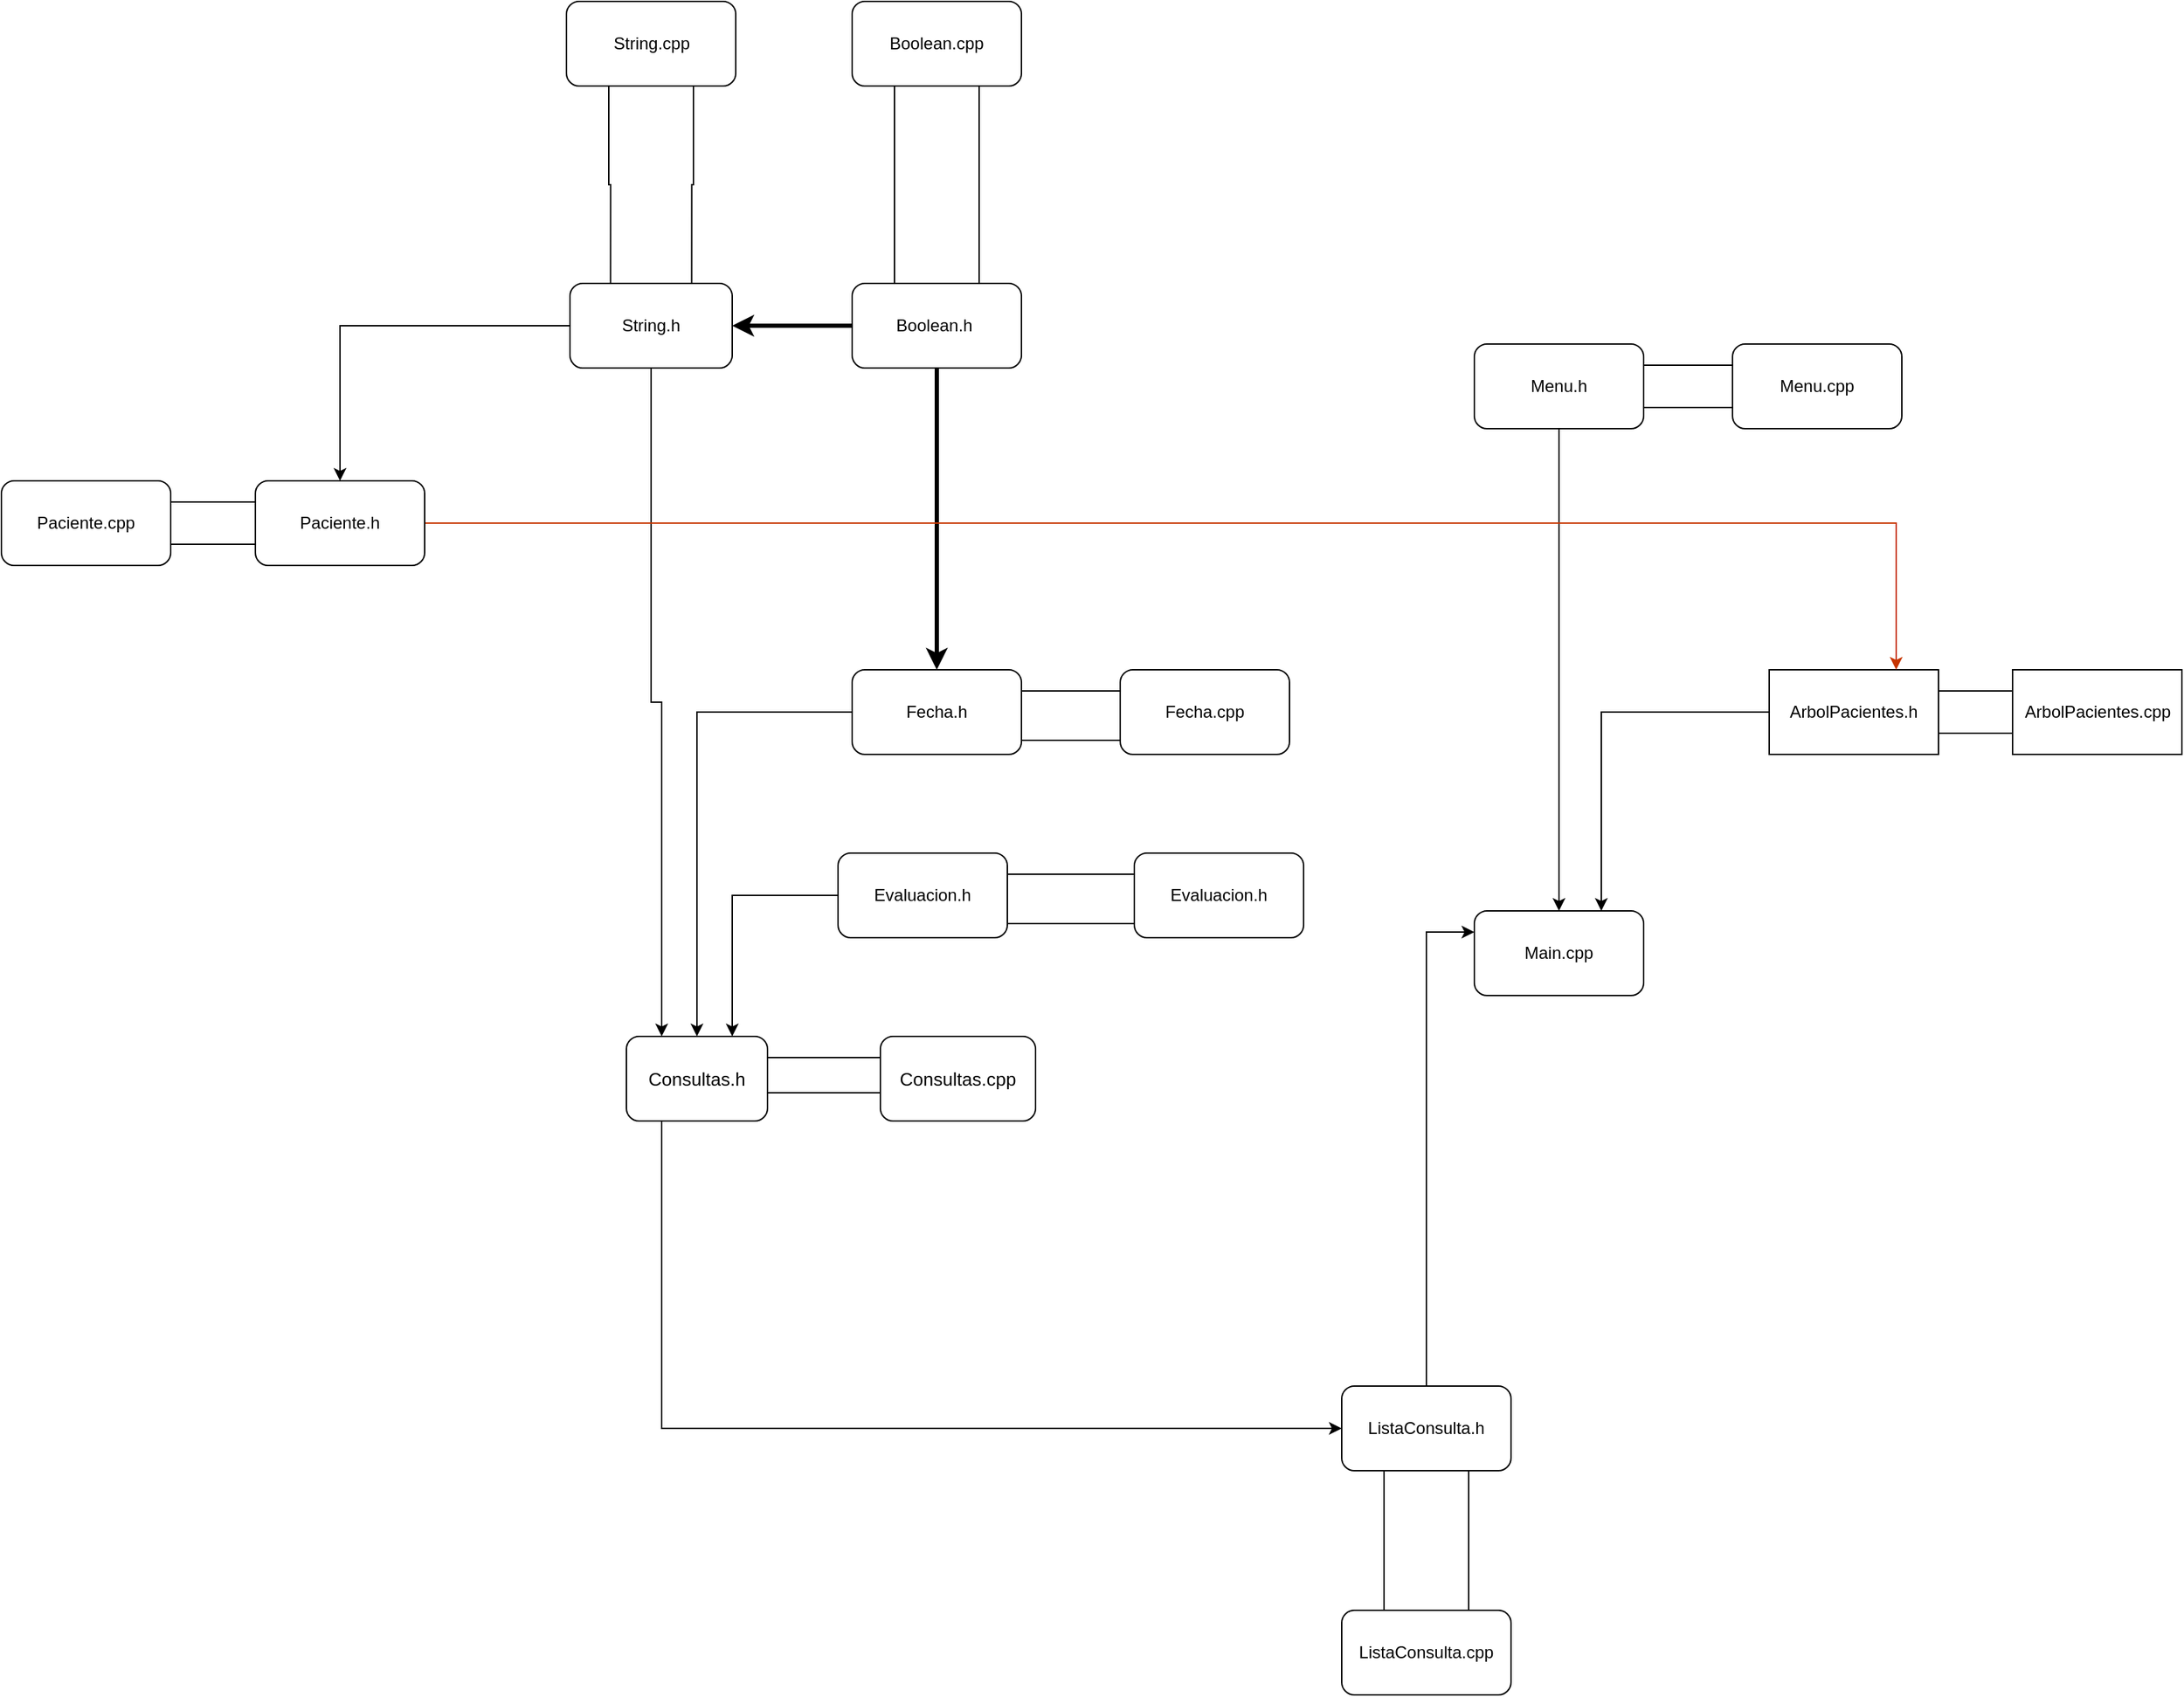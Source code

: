 <mxfile version="21.8.1" type="device">
  <diagram name="Página-1" id="cQBJPiFT9EdiWLjHy8WE">
    <mxGraphModel dx="2682" dy="1771" grid="0" gridSize="10" guides="1" tooltips="1" connect="1" arrows="1" fold="1" page="1" pageScale="1" pageWidth="1169" pageHeight="827" background="#FFFFFF" math="0" shadow="0">
      <root>
        <mxCell id="0" />
        <mxCell id="1" parent="0" />
        <mxCell id="2PiCaddSVrQBDe9usaX1-23" style="edgeStyle=orthogonalEdgeStyle;rounded=0;orthogonalLoop=1;jettySize=auto;html=1;entryX=1;entryY=0.5;entryDx=0;entryDy=0;strokeWidth=3;" parent="1" source="C7Uv9WLbkiM16HJj1obP-1" target="C7Uv9WLbkiM16HJj1obP-3" edge="1">
          <mxGeometry relative="1" as="geometry" />
        </mxCell>
        <mxCell id="2PiCaddSVrQBDe9usaX1-24" style="edgeStyle=orthogonalEdgeStyle;rounded=0;orthogonalLoop=1;jettySize=auto;html=1;entryX=0.5;entryY=0;entryDx=0;entryDy=0;strokeWidth=3;" parent="1" source="C7Uv9WLbkiM16HJj1obP-1" target="C7Uv9WLbkiM16HJj1obP-2" edge="1">
          <mxGeometry relative="1" as="geometry" />
        </mxCell>
        <mxCell id="C7Uv9WLbkiM16HJj1obP-1" value="Boolean.h&amp;nbsp;" style="rounded=1;whiteSpace=wrap;html=1;" parent="1" vertex="1">
          <mxGeometry x="220" y="166" width="120" height="60" as="geometry" />
        </mxCell>
        <mxCell id="2PiCaddSVrQBDe9usaX1-16" style="edgeStyle=orthogonalEdgeStyle;rounded=0;orthogonalLoop=1;jettySize=auto;html=1;entryX=0;entryY=0.5;entryDx=0;entryDy=0;endArrow=none;endFill=0;" parent="1" edge="1">
          <mxGeometry relative="1" as="geometry">
            <mxPoint x="340" y="490" as="sourcePoint" />
            <mxPoint x="410" y="490" as="targetPoint" />
          </mxGeometry>
        </mxCell>
        <mxCell id="2PiCaddSVrQBDe9usaX1-17" style="edgeStyle=orthogonalEdgeStyle;rounded=0;orthogonalLoop=1;jettySize=auto;html=1;exitX=1;exitY=0.25;exitDx=0;exitDy=0;entryX=0;entryY=0.25;entryDx=0;entryDy=0;endArrow=none;endFill=0;" parent="1" source="C7Uv9WLbkiM16HJj1obP-2" target="C7Uv9WLbkiM16HJj1obP-16" edge="1">
          <mxGeometry relative="1" as="geometry" />
        </mxCell>
        <mxCell id="2PiCaddSVrQBDe9usaX1-21" style="edgeStyle=orthogonalEdgeStyle;rounded=0;orthogonalLoop=1;jettySize=auto;html=1;endArrow=classic;endFill=1;entryX=0.5;entryY=0;entryDx=0;entryDy=0;" parent="1" source="C7Uv9WLbkiM16HJj1obP-2" target="C7Uv9WLbkiM16HJj1obP-4" edge="1">
          <mxGeometry relative="1" as="geometry">
            <mxPoint x="80" y="480" as="targetPoint" />
          </mxGeometry>
        </mxCell>
        <mxCell id="C7Uv9WLbkiM16HJj1obP-2" value="Fecha.h" style="rounded=1;whiteSpace=wrap;html=1;" parent="1" vertex="1">
          <mxGeometry x="220" y="440" width="120" height="60" as="geometry" />
        </mxCell>
        <mxCell id="2PiCaddSVrQBDe9usaX1-20" style="edgeStyle=orthogonalEdgeStyle;rounded=0;orthogonalLoop=1;jettySize=auto;html=1;entryX=0.25;entryY=0;entryDx=0;entryDy=0;" parent="1" source="C7Uv9WLbkiM16HJj1obP-3" target="C7Uv9WLbkiM16HJj1obP-4" edge="1">
          <mxGeometry relative="1" as="geometry" />
        </mxCell>
        <mxCell id="BSt9lJIQ6CxyQf6Xyimq-23" style="edgeStyle=orthogonalEdgeStyle;rounded=0;orthogonalLoop=1;jettySize=auto;html=1;entryX=0.5;entryY=0;entryDx=0;entryDy=0;" edge="1" parent="1" source="C7Uv9WLbkiM16HJj1obP-3" target="BSt9lJIQ6CxyQf6Xyimq-19">
          <mxGeometry relative="1" as="geometry" />
        </mxCell>
        <mxCell id="C7Uv9WLbkiM16HJj1obP-3" value="String.h" style="rounded=1;whiteSpace=wrap;html=1;" parent="1" vertex="1">
          <mxGeometry x="20" y="166" width="115" height="60" as="geometry" />
        </mxCell>
        <mxCell id="C7Uv9WLbkiM16HJj1obP-26" value="" style="edgeStyle=orthogonalEdgeStyle;rounded=0;orthogonalLoop=1;jettySize=auto;html=1;endArrow=none;endFill=0;" parent="1" edge="1">
          <mxGeometry relative="1" as="geometry">
            <mxPoint x="160" y="740" as="sourcePoint" />
            <mxPoint x="240" y="740" as="targetPoint" />
          </mxGeometry>
        </mxCell>
        <mxCell id="C7Uv9WLbkiM16HJj1obP-27" style="edgeStyle=orthogonalEdgeStyle;rounded=0;orthogonalLoop=1;jettySize=auto;html=1;exitX=1;exitY=0.25;exitDx=0;exitDy=0;entryX=0;entryY=0.25;entryDx=0;entryDy=0;strokeColor=#000000;endArrow=none;endFill=0;" parent="1" source="C7Uv9WLbkiM16HJj1obP-4" target="C7Uv9WLbkiM16HJj1obP-10" edge="1">
          <mxGeometry relative="1" as="geometry" />
        </mxCell>
        <mxCell id="BSt9lJIQ6CxyQf6Xyimq-24" style="edgeStyle=orthogonalEdgeStyle;rounded=0;orthogonalLoop=1;jettySize=auto;html=1;entryX=0;entryY=0.5;entryDx=0;entryDy=0;exitX=0.25;exitY=1;exitDx=0;exitDy=0;" edge="1" parent="1" source="C7Uv9WLbkiM16HJj1obP-4" target="BSt9lJIQ6CxyQf6Xyimq-9">
          <mxGeometry relative="1" as="geometry">
            <mxPoint x="66.5" y="888" as="sourcePoint" />
            <mxPoint x="473.5" y="1136" as="targetPoint" />
          </mxGeometry>
        </mxCell>
        <mxCell id="C7Uv9WLbkiM16HJj1obP-4" value="&lt;font style=&quot;font-size: 13px;&quot;&gt;Consultas.h&lt;/font&gt;" style="rounded=1;whiteSpace=wrap;html=1;" parent="1" vertex="1">
          <mxGeometry x="60" y="700" width="100" height="60" as="geometry" />
        </mxCell>
        <mxCell id="2PiCaddSVrQBDe9usaX1-14" style="edgeStyle=orthogonalEdgeStyle;rounded=0;orthogonalLoop=1;jettySize=auto;html=1;exitX=0.75;exitY=1;exitDx=0;exitDy=0;entryX=0.75;entryY=0;entryDx=0;entryDy=0;endArrow=none;endFill=0;" parent="1" source="C7Uv9WLbkiM16HJj1obP-7" target="C7Uv9WLbkiM16HJj1obP-3" edge="1">
          <mxGeometry relative="1" as="geometry" />
        </mxCell>
        <mxCell id="2PiCaddSVrQBDe9usaX1-15" style="edgeStyle=orthogonalEdgeStyle;rounded=0;orthogonalLoop=1;jettySize=auto;html=1;exitX=0.25;exitY=1;exitDx=0;exitDy=0;endArrow=none;endFill=0;entryX=0.25;entryY=0;entryDx=0;entryDy=0;" parent="1" source="C7Uv9WLbkiM16HJj1obP-7" target="C7Uv9WLbkiM16HJj1obP-3" edge="1">
          <mxGeometry relative="1" as="geometry">
            <mxPoint x="44" y="170" as="targetPoint" />
          </mxGeometry>
        </mxCell>
        <mxCell id="C7Uv9WLbkiM16HJj1obP-7" value="String.cpp" style="rounded=1;whiteSpace=wrap;html=1;" parent="1" vertex="1">
          <mxGeometry x="17.5" y="-34" width="120" height="60" as="geometry" />
        </mxCell>
        <mxCell id="C7Uv9WLbkiM16HJj1obP-10" value="&lt;font style=&quot;font-size: 13px;&quot;&gt;Consultas.cpp&lt;/font&gt;" style="rounded=1;whiteSpace=wrap;html=1;" parent="1" vertex="1">
          <mxGeometry x="240" y="700" width="110" height="60" as="geometry" />
        </mxCell>
        <mxCell id="2PiCaddSVrQBDe9usaX1-10" style="edgeStyle=orthogonalEdgeStyle;rounded=0;orthogonalLoop=1;jettySize=auto;html=1;entryX=0.5;entryY=0;entryDx=0;entryDy=0;endArrow=none;endFill=0;exitX=0.25;exitY=1;exitDx=0;exitDy=0;" parent="1" edge="1" source="C7Uv9WLbkiM16HJj1obP-13">
          <mxGeometry relative="1" as="geometry">
            <mxPoint x="250" y="46.0" as="sourcePoint" />
            <mxPoint x="250" y="166" as="targetPoint" />
          </mxGeometry>
        </mxCell>
        <mxCell id="2PiCaddSVrQBDe9usaX1-13" style="edgeStyle=orthogonalEdgeStyle;rounded=0;orthogonalLoop=1;jettySize=auto;html=1;exitX=0.75;exitY=1;exitDx=0;exitDy=0;entryX=0.75;entryY=0;entryDx=0;entryDy=0;endArrow=none;endFill=0;" parent="1" source="C7Uv9WLbkiM16HJj1obP-13" target="C7Uv9WLbkiM16HJj1obP-1" edge="1">
          <mxGeometry relative="1" as="geometry" />
        </mxCell>
        <mxCell id="C7Uv9WLbkiM16HJj1obP-13" value="Boolean.cpp" style="rounded=1;whiteSpace=wrap;html=1;" parent="1" vertex="1">
          <mxGeometry x="220" y="-34" width="120" height="60" as="geometry" />
        </mxCell>
        <mxCell id="C7Uv9WLbkiM16HJj1obP-16" value="Fecha.cpp" style="rounded=1;whiteSpace=wrap;html=1;" parent="1" vertex="1">
          <mxGeometry x="410" y="440" width="120" height="60" as="geometry" />
        </mxCell>
        <mxCell id="C7Uv9WLbkiM16HJj1obP-24" style="edgeStyle=orthogonalEdgeStyle;rounded=0;orthogonalLoop=1;jettySize=auto;html=1;exitX=1;exitY=0.25;exitDx=0;exitDy=0;entryX=0;entryY=0.25;entryDx=0;entryDy=0;endArrow=none;endFill=0;" parent="1" source="C7Uv9WLbkiM16HJj1obP-22" target="C7Uv9WLbkiM16HJj1obP-23" edge="1">
          <mxGeometry relative="1" as="geometry" />
        </mxCell>
        <mxCell id="C7Uv9WLbkiM16HJj1obP-25" style="edgeStyle=orthogonalEdgeStyle;rounded=0;orthogonalLoop=1;jettySize=auto;html=1;exitX=1;exitY=0.75;exitDx=0;exitDy=0;entryX=0;entryY=0.75;entryDx=0;entryDy=0;endArrow=none;endFill=0;" parent="1" source="C7Uv9WLbkiM16HJj1obP-22" target="C7Uv9WLbkiM16HJj1obP-23" edge="1">
          <mxGeometry relative="1" as="geometry" />
        </mxCell>
        <mxCell id="BSt9lJIQ6CxyQf6Xyimq-7" style="edgeStyle=orthogonalEdgeStyle;rounded=0;orthogonalLoop=1;jettySize=auto;html=1;entryX=0.75;entryY=0;entryDx=0;entryDy=0;" edge="1" parent="1" source="C7Uv9WLbkiM16HJj1obP-22" target="BSt9lJIQ6CxyQf6Xyimq-5">
          <mxGeometry relative="1" as="geometry" />
        </mxCell>
        <mxCell id="C7Uv9WLbkiM16HJj1obP-22" value="ArbolPacientes.h" style="rounded=0;whiteSpace=wrap;html=1;" parent="1" vertex="1">
          <mxGeometry x="870" y="440" width="120" height="60" as="geometry" />
        </mxCell>
        <mxCell id="C7Uv9WLbkiM16HJj1obP-23" value="ArbolPacientes.cpp" style="rounded=0;whiteSpace=wrap;html=1;" parent="1" vertex="1">
          <mxGeometry x="1042.5" y="440" width="120" height="60" as="geometry" />
        </mxCell>
        <mxCell id="C7Uv9WLbkiM16HJj1obP-33" value="Evaluacion.h" style="rounded=1;whiteSpace=wrap;html=1;glass=0;" parent="1" vertex="1">
          <mxGeometry x="420" y="570" width="120" height="60" as="geometry" />
        </mxCell>
        <mxCell id="2PiCaddSVrQBDe9usaX1-18" style="edgeStyle=orthogonalEdgeStyle;rounded=0;orthogonalLoop=1;jettySize=auto;html=1;entryX=0;entryY=0.5;entryDx=0;entryDy=0;endArrow=none;endFill=0;" parent="1" edge="1">
          <mxGeometry relative="1" as="geometry">
            <mxPoint x="330" y="620.0" as="sourcePoint" />
            <mxPoint x="420" y="620.0" as="targetPoint" />
          </mxGeometry>
        </mxCell>
        <mxCell id="2PiCaddSVrQBDe9usaX1-19" style="edgeStyle=orthogonalEdgeStyle;rounded=0;orthogonalLoop=1;jettySize=auto;html=1;exitX=1;exitY=0.25;exitDx=0;exitDy=0;entryX=0;entryY=0.25;entryDx=0;entryDy=0;endArrow=none;endFill=0;" parent="1" source="2PiCaddSVrQBDe9usaX1-1" target="C7Uv9WLbkiM16HJj1obP-33" edge="1">
          <mxGeometry relative="1" as="geometry" />
        </mxCell>
        <mxCell id="2PiCaddSVrQBDe9usaX1-22" style="edgeStyle=orthogonalEdgeStyle;rounded=0;orthogonalLoop=1;jettySize=auto;html=1;entryX=0.75;entryY=0;entryDx=0;entryDy=0;" parent="1" source="2PiCaddSVrQBDe9usaX1-1" target="C7Uv9WLbkiM16HJj1obP-4" edge="1">
          <mxGeometry relative="1" as="geometry" />
        </mxCell>
        <mxCell id="2PiCaddSVrQBDe9usaX1-1" value="Evaluacion.h" style="rounded=1;whiteSpace=wrap;html=1;" parent="1" vertex="1">
          <mxGeometry x="210" y="570" width="120" height="60" as="geometry" />
        </mxCell>
        <mxCell id="BSt9lJIQ6CxyQf6Xyimq-6" style="edgeStyle=orthogonalEdgeStyle;rounded=0;orthogonalLoop=1;jettySize=auto;html=1;entryX=0.5;entryY=0;entryDx=0;entryDy=0;" edge="1" parent="1" source="BSt9lJIQ6CxyQf6Xyimq-1" target="BSt9lJIQ6CxyQf6Xyimq-5">
          <mxGeometry relative="1" as="geometry" />
        </mxCell>
        <mxCell id="BSt9lJIQ6CxyQf6Xyimq-1" value="Menu.h" style="rounded=1;whiteSpace=wrap;html=1;" vertex="1" parent="1">
          <mxGeometry x="661" y="209" width="120" height="60" as="geometry" />
        </mxCell>
        <mxCell id="BSt9lJIQ6CxyQf6Xyimq-3" style="edgeStyle=orthogonalEdgeStyle;rounded=0;orthogonalLoop=1;jettySize=auto;html=1;exitX=0;exitY=0.25;exitDx=0;exitDy=0;entryX=1;entryY=0.25;entryDx=0;entryDy=0;endArrow=none;endFill=0;" edge="1" parent="1" source="BSt9lJIQ6CxyQf6Xyimq-2" target="BSt9lJIQ6CxyQf6Xyimq-1">
          <mxGeometry relative="1" as="geometry" />
        </mxCell>
        <mxCell id="BSt9lJIQ6CxyQf6Xyimq-4" style="edgeStyle=orthogonalEdgeStyle;rounded=0;orthogonalLoop=1;jettySize=auto;html=1;exitX=0;exitY=0.75;exitDx=0;exitDy=0;entryX=1;entryY=0.75;entryDx=0;entryDy=0;endArrow=none;endFill=0;" edge="1" parent="1" source="BSt9lJIQ6CxyQf6Xyimq-2" target="BSt9lJIQ6CxyQf6Xyimq-1">
          <mxGeometry relative="1" as="geometry" />
        </mxCell>
        <mxCell id="BSt9lJIQ6CxyQf6Xyimq-2" value="Menu.cpp" style="rounded=1;whiteSpace=wrap;html=1;" vertex="1" parent="1">
          <mxGeometry x="844" y="209" width="120" height="60" as="geometry" />
        </mxCell>
        <mxCell id="BSt9lJIQ6CxyQf6Xyimq-5" value="Main.cpp" style="rounded=1;whiteSpace=wrap;html=1;" vertex="1" parent="1">
          <mxGeometry x="661" y="611" width="120" height="60" as="geometry" />
        </mxCell>
        <mxCell id="BSt9lJIQ6CxyQf6Xyimq-13" style="edgeStyle=orthogonalEdgeStyle;rounded=0;orthogonalLoop=1;jettySize=auto;html=1;exitX=0.5;exitY=0;exitDx=0;exitDy=0;entryX=0;entryY=0.25;entryDx=0;entryDy=0;" edge="1" parent="1" source="BSt9lJIQ6CxyQf6Xyimq-9" target="BSt9lJIQ6CxyQf6Xyimq-5">
          <mxGeometry relative="1" as="geometry" />
        </mxCell>
        <mxCell id="BSt9lJIQ6CxyQf6Xyimq-9" value="ListaConsulta.h" style="rounded=1;whiteSpace=wrap;html=1;" vertex="1" parent="1">
          <mxGeometry x="567" y="948" width="120" height="60" as="geometry" />
        </mxCell>
        <mxCell id="BSt9lJIQ6CxyQf6Xyimq-11" style="edgeStyle=orthogonalEdgeStyle;rounded=0;orthogonalLoop=1;jettySize=auto;html=1;exitX=0.25;exitY=0;exitDx=0;exitDy=0;entryX=0.25;entryY=1;entryDx=0;entryDy=0;endArrow=none;endFill=0;" edge="1" parent="1" source="BSt9lJIQ6CxyQf6Xyimq-10" target="BSt9lJIQ6CxyQf6Xyimq-9">
          <mxGeometry relative="1" as="geometry" />
        </mxCell>
        <mxCell id="BSt9lJIQ6CxyQf6Xyimq-12" style="edgeStyle=orthogonalEdgeStyle;rounded=0;orthogonalLoop=1;jettySize=auto;html=1;exitX=0.75;exitY=0;exitDx=0;exitDy=0;entryX=0.75;entryY=1;entryDx=0;entryDy=0;endArrow=none;endFill=0;" edge="1" parent="1" source="BSt9lJIQ6CxyQf6Xyimq-10" target="BSt9lJIQ6CxyQf6Xyimq-9">
          <mxGeometry relative="1" as="geometry" />
        </mxCell>
        <mxCell id="BSt9lJIQ6CxyQf6Xyimq-10" value="ListaConsulta.cpp" style="rounded=1;whiteSpace=wrap;html=1;" vertex="1" parent="1">
          <mxGeometry x="567" y="1107" width="120" height="60" as="geometry" />
        </mxCell>
        <mxCell id="BSt9lJIQ6CxyQf6Xyimq-25" style="edgeStyle=orthogonalEdgeStyle;rounded=0;orthogonalLoop=1;jettySize=auto;html=1;exitX=1;exitY=0.5;exitDx=0;exitDy=0;entryX=0.75;entryY=0;entryDx=0;entryDy=0;fillColor=#fa6800;strokeColor=#C73500;" edge="1" parent="1" source="BSt9lJIQ6CxyQf6Xyimq-19" target="C7Uv9WLbkiM16HJj1obP-22">
          <mxGeometry relative="1" as="geometry">
            <mxPoint x="945.333" y="336.333" as="targetPoint" />
          </mxGeometry>
        </mxCell>
        <mxCell id="BSt9lJIQ6CxyQf6Xyimq-19" value="Paciente.h" style="rounded=1;whiteSpace=wrap;html=1;" vertex="1" parent="1">
          <mxGeometry x="-203" y="306" width="120" height="60" as="geometry" />
        </mxCell>
        <mxCell id="BSt9lJIQ6CxyQf6Xyimq-21" style="edgeStyle=orthogonalEdgeStyle;rounded=0;orthogonalLoop=1;jettySize=auto;html=1;exitX=1;exitY=0.25;exitDx=0;exitDy=0;entryX=0;entryY=0.25;entryDx=0;entryDy=0;endArrow=none;endFill=0;" edge="1" parent="1" source="BSt9lJIQ6CxyQf6Xyimq-20" target="BSt9lJIQ6CxyQf6Xyimq-19">
          <mxGeometry relative="1" as="geometry" />
        </mxCell>
        <mxCell id="BSt9lJIQ6CxyQf6Xyimq-22" style="edgeStyle=orthogonalEdgeStyle;rounded=0;orthogonalLoop=1;jettySize=auto;html=1;exitX=1;exitY=0.75;exitDx=0;exitDy=0;entryX=0;entryY=0.75;entryDx=0;entryDy=0;endArrow=none;endFill=0;" edge="1" parent="1" source="BSt9lJIQ6CxyQf6Xyimq-20" target="BSt9lJIQ6CxyQf6Xyimq-19">
          <mxGeometry relative="1" as="geometry" />
        </mxCell>
        <mxCell id="BSt9lJIQ6CxyQf6Xyimq-20" value="Paciente.cpp" style="rounded=1;whiteSpace=wrap;html=1;" vertex="1" parent="1">
          <mxGeometry x="-383" y="306" width="120" height="60" as="geometry" />
        </mxCell>
      </root>
    </mxGraphModel>
  </diagram>
</mxfile>
